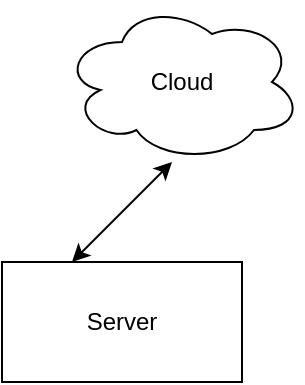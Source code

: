 <mxfile version="11.3.0" type="device" pages="1"><diagram id="7crleySMagxmxj4flkhU" name="Page-1"><mxGraphModel dx="1088" dy="839" grid="1" gridSize="10" guides="1" tooltips="1" connect="1" arrows="1" fold="1" page="1" pageScale="1" pageWidth="850" pageHeight="1100" math="0" shadow="0"><root><mxCell id="0"/><mxCell id="1" parent="0"/><object label="Cloud" id="NPAtU39O820wWA8_sy4J-1"><mxCell style="ellipse;shape=cloud;whiteSpace=wrap;html=1;" vertex="1" parent="1"><mxGeometry x="200" y="60" width="120" height="80" as="geometry"/></mxCell></object><mxCell id="NPAtU39O820wWA8_sy4J-2" value="Server" style="rounded=0;whiteSpace=wrap;html=1;" vertex="1" parent="1"><mxGeometry x="170" y="190" width="120" height="60" as="geometry"/></mxCell><mxCell id="NPAtU39O820wWA8_sy4J-3" value="" style="endArrow=classic;startArrow=classic;html=1;" edge="1" parent="1"><mxGeometry width="50" height="50" relative="1" as="geometry"><mxPoint x="205" y="190" as="sourcePoint"/><mxPoint x="255" y="140" as="targetPoint"/></mxGeometry></mxCell></root></mxGraphModel></diagram></mxfile>